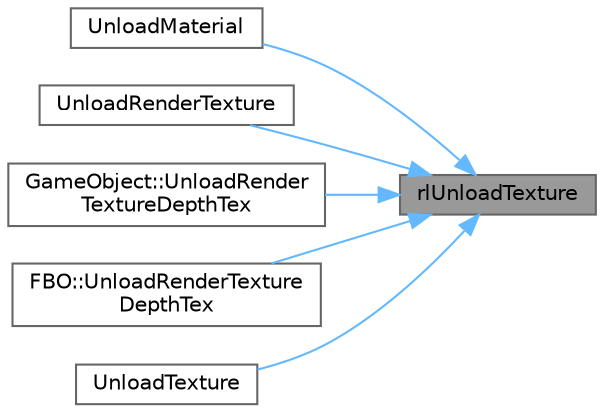 digraph "rlUnloadTexture"
{
 // LATEX_PDF_SIZE
  bgcolor="transparent";
  edge [fontname=Helvetica,fontsize=10,labelfontname=Helvetica,labelfontsize=10];
  node [fontname=Helvetica,fontsize=10,shape=box,height=0.2,width=0.4];
  rankdir="RL";
  Node1 [id="Node000001",label="rlUnloadTexture",height=0.2,width=0.4,color="gray40", fillcolor="grey60", style="filled", fontcolor="black",tooltip=" "];
  Node1 -> Node2 [id="edge11_Node000001_Node000002",dir="back",color="steelblue1",style="solid",tooltip=" "];
  Node2 [id="Node000002",label="UnloadMaterial",height=0.2,width=0.4,color="grey40", fillcolor="white", style="filled",URL="$_classes_2lib_2rmodels_8c.html#ad0b92e5ccd513d907eba7a111c047b9a",tooltip=" "];
  Node1 -> Node3 [id="edge12_Node000001_Node000003",dir="back",color="steelblue1",style="solid",tooltip=" "];
  Node3 [id="Node000003",label="UnloadRenderTexture",height=0.2,width=0.4,color="grey40", fillcolor="white", style="filled",URL="$_classes_2lib_2rtextures_8c.html#a2188203219d55190c9cec2e83e6d8903",tooltip=" "];
  Node1 -> Node4 [id="edge13_Node000001_Node000004",dir="back",color="steelblue1",style="solid",tooltip=" "];
  Node4 [id="Node000004",label="GameObject::UnloadRender\lTextureDepthTex",height=0.2,width=0.4,color="grey40", fillcolor="white", style="filled",URL="$class_game_object.html#a33b3c8f5bc05c01d391e807bd676e55f",tooltip=" "];
  Node1 -> Node5 [id="edge14_Node000001_Node000005",dir="back",color="steelblue1",style="solid",tooltip=" "];
  Node5 [id="Node000005",label="FBO::UnloadRenderTexture\lDepthTex",height=0.2,width=0.4,color="grey40", fillcolor="white", style="filled",URL="$class_f_b_o.html#abe98cc8b93fac56af41da2da362a77bc",tooltip=" "];
  Node1 -> Node6 [id="edge15_Node000001_Node000006",dir="back",color="steelblue1",style="solid",tooltip=" "];
  Node6 [id="Node000006",label="UnloadTexture",height=0.2,width=0.4,color="grey40", fillcolor="white", style="filled",URL="$_classes_2lib_2rtextures_8c.html#a3cf28ef459e7ddd2d3e37ac067089321",tooltip=" "];
}
